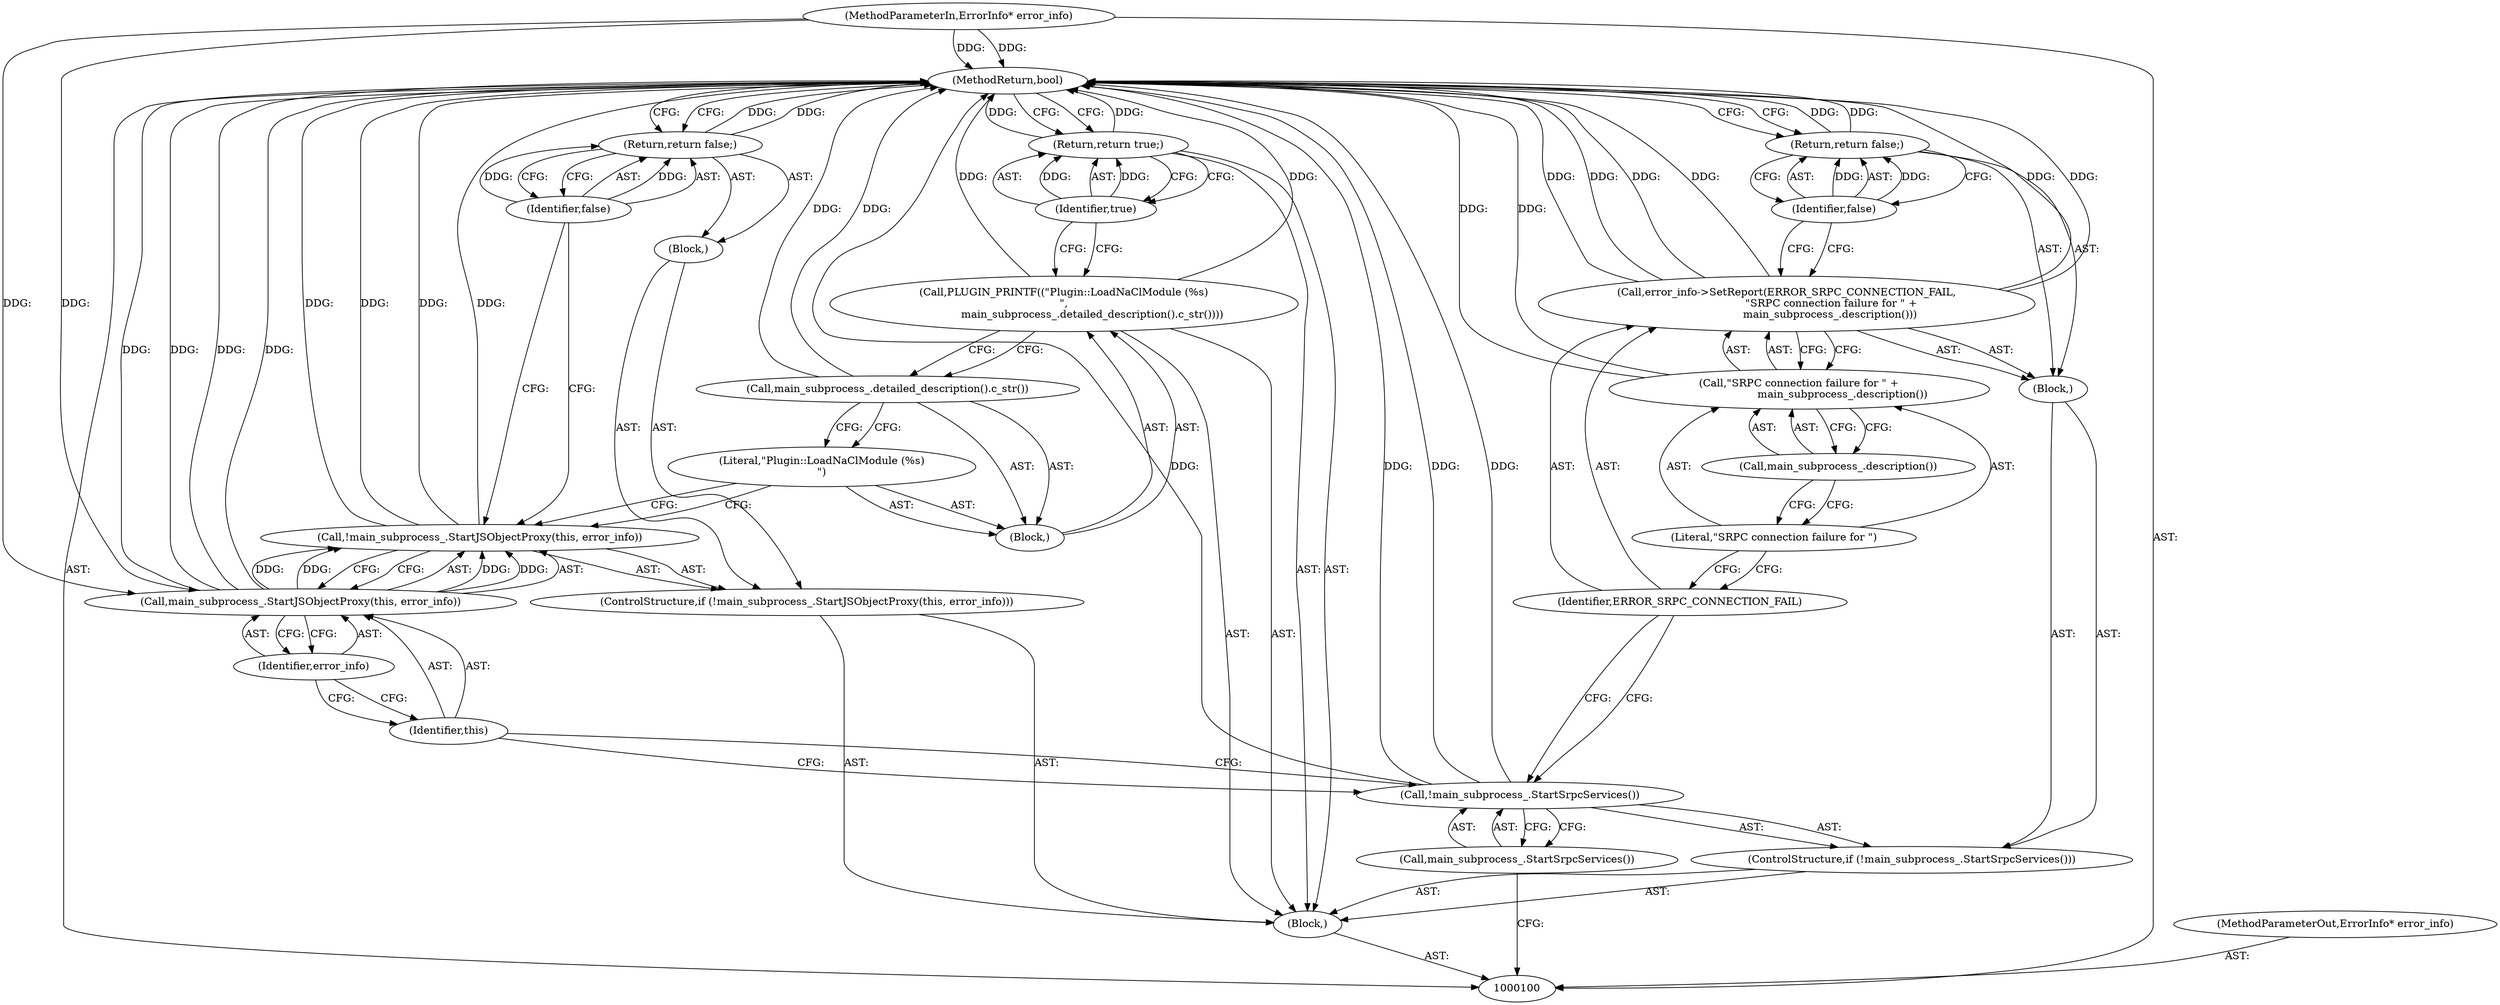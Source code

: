 digraph "0_Chrome_3b0d77670a0613f409110817455d2137576b485a_18" {
"1000128" [label="(MethodReturn,bool)"];
"1000101" [label="(MethodParameterIn,ErrorInfo* error_info)"];
"1000167" [label="(MethodParameterOut,ErrorInfo* error_info)"];
"1000102" [label="(Block,)"];
"1000123" [label="(Block,)"];
"1000124" [label="(Literal,\"Plugin::LoadNaClModule (%s)\n\")"];
"1000122" [label="(Call,PLUGIN_PRINTF((\"Plugin::LoadNaClModule (%s)\n\",\n                 main_subprocess_.detailed_description().c_str())))"];
"1000125" [label="(Call,main_subprocess_.detailed_description().c_str())"];
"1000126" [label="(Return,return true;)"];
"1000127" [label="(Identifier,true)"];
"1000103" [label="(ControlStructure,if (!main_subprocess_.StartSrpcServices()))"];
"1000106" [label="(Block,)"];
"1000104" [label="(Call,!main_subprocess_.StartSrpcServices())"];
"1000105" [label="(Call,main_subprocess_.StartSrpcServices())"];
"1000108" [label="(Identifier,ERROR_SRPC_CONNECTION_FAIL)"];
"1000107" [label="(Call,error_info->SetReport(ERROR_SRPC_CONNECTION_FAIL,\n                           \"SRPC connection failure for \" +\n                          main_subprocess_.description()))"];
"1000109" [label="(Call,\"SRPC connection failure for \" +\n                          main_subprocess_.description())"];
"1000110" [label="(Literal,\"SRPC connection failure for \")"];
"1000111" [label="(Call,main_subprocess_.description())"];
"1000113" [label="(Identifier,false)"];
"1000112" [label="(Return,return false;)"];
"1000114" [label="(ControlStructure,if (!main_subprocess_.StartJSObjectProxy(this, error_info)))"];
"1000117" [label="(Identifier,this)"];
"1000118" [label="(Identifier,error_info)"];
"1000115" [label="(Call,!main_subprocess_.StartJSObjectProxy(this, error_info))"];
"1000119" [label="(Block,)"];
"1000116" [label="(Call,main_subprocess_.StartJSObjectProxy(this, error_info))"];
"1000121" [label="(Identifier,false)"];
"1000120" [label="(Return,return false;)"];
"1000128" -> "1000100"  [label="AST: "];
"1000128" -> "1000112"  [label="CFG: "];
"1000128" -> "1000120"  [label="CFG: "];
"1000128" -> "1000126"  [label="CFG: "];
"1000112" -> "1000128"  [label="DDG: "];
"1000116" -> "1000128"  [label="DDG: "];
"1000116" -> "1000128"  [label="DDG: "];
"1000125" -> "1000128"  [label="DDG: "];
"1000107" -> "1000128"  [label="DDG: "];
"1000107" -> "1000128"  [label="DDG: "];
"1000107" -> "1000128"  [label="DDG: "];
"1000104" -> "1000128"  [label="DDG: "];
"1000104" -> "1000128"  [label="DDG: "];
"1000115" -> "1000128"  [label="DDG: "];
"1000115" -> "1000128"  [label="DDG: "];
"1000101" -> "1000128"  [label="DDG: "];
"1000122" -> "1000128"  [label="DDG: "];
"1000109" -> "1000128"  [label="DDG: "];
"1000126" -> "1000128"  [label="DDG: "];
"1000120" -> "1000128"  [label="DDG: "];
"1000101" -> "1000100"  [label="AST: "];
"1000101" -> "1000128"  [label="DDG: "];
"1000101" -> "1000116"  [label="DDG: "];
"1000167" -> "1000100"  [label="AST: "];
"1000102" -> "1000100"  [label="AST: "];
"1000103" -> "1000102"  [label="AST: "];
"1000114" -> "1000102"  [label="AST: "];
"1000122" -> "1000102"  [label="AST: "];
"1000126" -> "1000102"  [label="AST: "];
"1000123" -> "1000122"  [label="AST: "];
"1000124" -> "1000123"  [label="AST: "];
"1000125" -> "1000123"  [label="AST: "];
"1000124" -> "1000123"  [label="AST: "];
"1000124" -> "1000115"  [label="CFG: "];
"1000125" -> "1000124"  [label="CFG: "];
"1000122" -> "1000102"  [label="AST: "];
"1000122" -> "1000125"  [label="CFG: "];
"1000123" -> "1000122"  [label="AST: "];
"1000127" -> "1000122"  [label="CFG: "];
"1000122" -> "1000128"  [label="DDG: "];
"1000125" -> "1000123"  [label="AST: "];
"1000125" -> "1000124"  [label="CFG: "];
"1000122" -> "1000125"  [label="CFG: "];
"1000125" -> "1000128"  [label="DDG: "];
"1000126" -> "1000102"  [label="AST: "];
"1000126" -> "1000127"  [label="CFG: "];
"1000127" -> "1000126"  [label="AST: "];
"1000128" -> "1000126"  [label="CFG: "];
"1000126" -> "1000128"  [label="DDG: "];
"1000127" -> "1000126"  [label="DDG: "];
"1000127" -> "1000126"  [label="AST: "];
"1000127" -> "1000122"  [label="CFG: "];
"1000126" -> "1000127"  [label="CFG: "];
"1000127" -> "1000126"  [label="DDG: "];
"1000103" -> "1000102"  [label="AST: "];
"1000104" -> "1000103"  [label="AST: "];
"1000106" -> "1000103"  [label="AST: "];
"1000106" -> "1000103"  [label="AST: "];
"1000107" -> "1000106"  [label="AST: "];
"1000112" -> "1000106"  [label="AST: "];
"1000104" -> "1000103"  [label="AST: "];
"1000104" -> "1000105"  [label="CFG: "];
"1000105" -> "1000104"  [label="AST: "];
"1000108" -> "1000104"  [label="CFG: "];
"1000117" -> "1000104"  [label="CFG: "];
"1000104" -> "1000128"  [label="DDG: "];
"1000104" -> "1000128"  [label="DDG: "];
"1000105" -> "1000104"  [label="AST: "];
"1000105" -> "1000100"  [label="CFG: "];
"1000104" -> "1000105"  [label="CFG: "];
"1000108" -> "1000107"  [label="AST: "];
"1000108" -> "1000104"  [label="CFG: "];
"1000110" -> "1000108"  [label="CFG: "];
"1000107" -> "1000106"  [label="AST: "];
"1000107" -> "1000109"  [label="CFG: "];
"1000108" -> "1000107"  [label="AST: "];
"1000109" -> "1000107"  [label="AST: "];
"1000113" -> "1000107"  [label="CFG: "];
"1000107" -> "1000128"  [label="DDG: "];
"1000107" -> "1000128"  [label="DDG: "];
"1000107" -> "1000128"  [label="DDG: "];
"1000109" -> "1000107"  [label="AST: "];
"1000109" -> "1000111"  [label="CFG: "];
"1000110" -> "1000109"  [label="AST: "];
"1000111" -> "1000109"  [label="AST: "];
"1000107" -> "1000109"  [label="CFG: "];
"1000109" -> "1000128"  [label="DDG: "];
"1000110" -> "1000109"  [label="AST: "];
"1000110" -> "1000108"  [label="CFG: "];
"1000111" -> "1000110"  [label="CFG: "];
"1000111" -> "1000109"  [label="AST: "];
"1000111" -> "1000110"  [label="CFG: "];
"1000109" -> "1000111"  [label="CFG: "];
"1000113" -> "1000112"  [label="AST: "];
"1000113" -> "1000107"  [label="CFG: "];
"1000112" -> "1000113"  [label="CFG: "];
"1000113" -> "1000112"  [label="DDG: "];
"1000112" -> "1000106"  [label="AST: "];
"1000112" -> "1000113"  [label="CFG: "];
"1000113" -> "1000112"  [label="AST: "];
"1000128" -> "1000112"  [label="CFG: "];
"1000112" -> "1000128"  [label="DDG: "];
"1000113" -> "1000112"  [label="DDG: "];
"1000114" -> "1000102"  [label="AST: "];
"1000115" -> "1000114"  [label="AST: "];
"1000119" -> "1000114"  [label="AST: "];
"1000117" -> "1000116"  [label="AST: "];
"1000117" -> "1000104"  [label="CFG: "];
"1000118" -> "1000117"  [label="CFG: "];
"1000118" -> "1000116"  [label="AST: "];
"1000118" -> "1000117"  [label="CFG: "];
"1000116" -> "1000118"  [label="CFG: "];
"1000115" -> "1000114"  [label="AST: "];
"1000115" -> "1000116"  [label="CFG: "];
"1000116" -> "1000115"  [label="AST: "];
"1000121" -> "1000115"  [label="CFG: "];
"1000124" -> "1000115"  [label="CFG: "];
"1000115" -> "1000128"  [label="DDG: "];
"1000115" -> "1000128"  [label="DDG: "];
"1000116" -> "1000115"  [label="DDG: "];
"1000116" -> "1000115"  [label="DDG: "];
"1000119" -> "1000114"  [label="AST: "];
"1000120" -> "1000119"  [label="AST: "];
"1000116" -> "1000115"  [label="AST: "];
"1000116" -> "1000118"  [label="CFG: "];
"1000117" -> "1000116"  [label="AST: "];
"1000118" -> "1000116"  [label="AST: "];
"1000115" -> "1000116"  [label="CFG: "];
"1000116" -> "1000128"  [label="DDG: "];
"1000116" -> "1000128"  [label="DDG: "];
"1000116" -> "1000115"  [label="DDG: "];
"1000116" -> "1000115"  [label="DDG: "];
"1000101" -> "1000116"  [label="DDG: "];
"1000121" -> "1000120"  [label="AST: "];
"1000121" -> "1000115"  [label="CFG: "];
"1000120" -> "1000121"  [label="CFG: "];
"1000121" -> "1000120"  [label="DDG: "];
"1000120" -> "1000119"  [label="AST: "];
"1000120" -> "1000121"  [label="CFG: "];
"1000121" -> "1000120"  [label="AST: "];
"1000128" -> "1000120"  [label="CFG: "];
"1000120" -> "1000128"  [label="DDG: "];
"1000121" -> "1000120"  [label="DDG: "];
}
